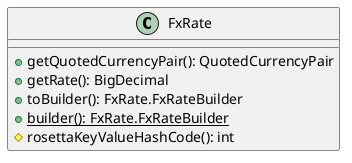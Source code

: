 @startuml

    class FxRate [[FxRate.html]] {
        +getQuotedCurrencyPair(): QuotedCurrencyPair
        +getRate(): BigDecimal
        +toBuilder(): FxRate.FxRateBuilder
        {static} +builder(): FxRate.FxRateBuilder
        #rosettaKeyValueHashCode(): int
    }

@enduml
